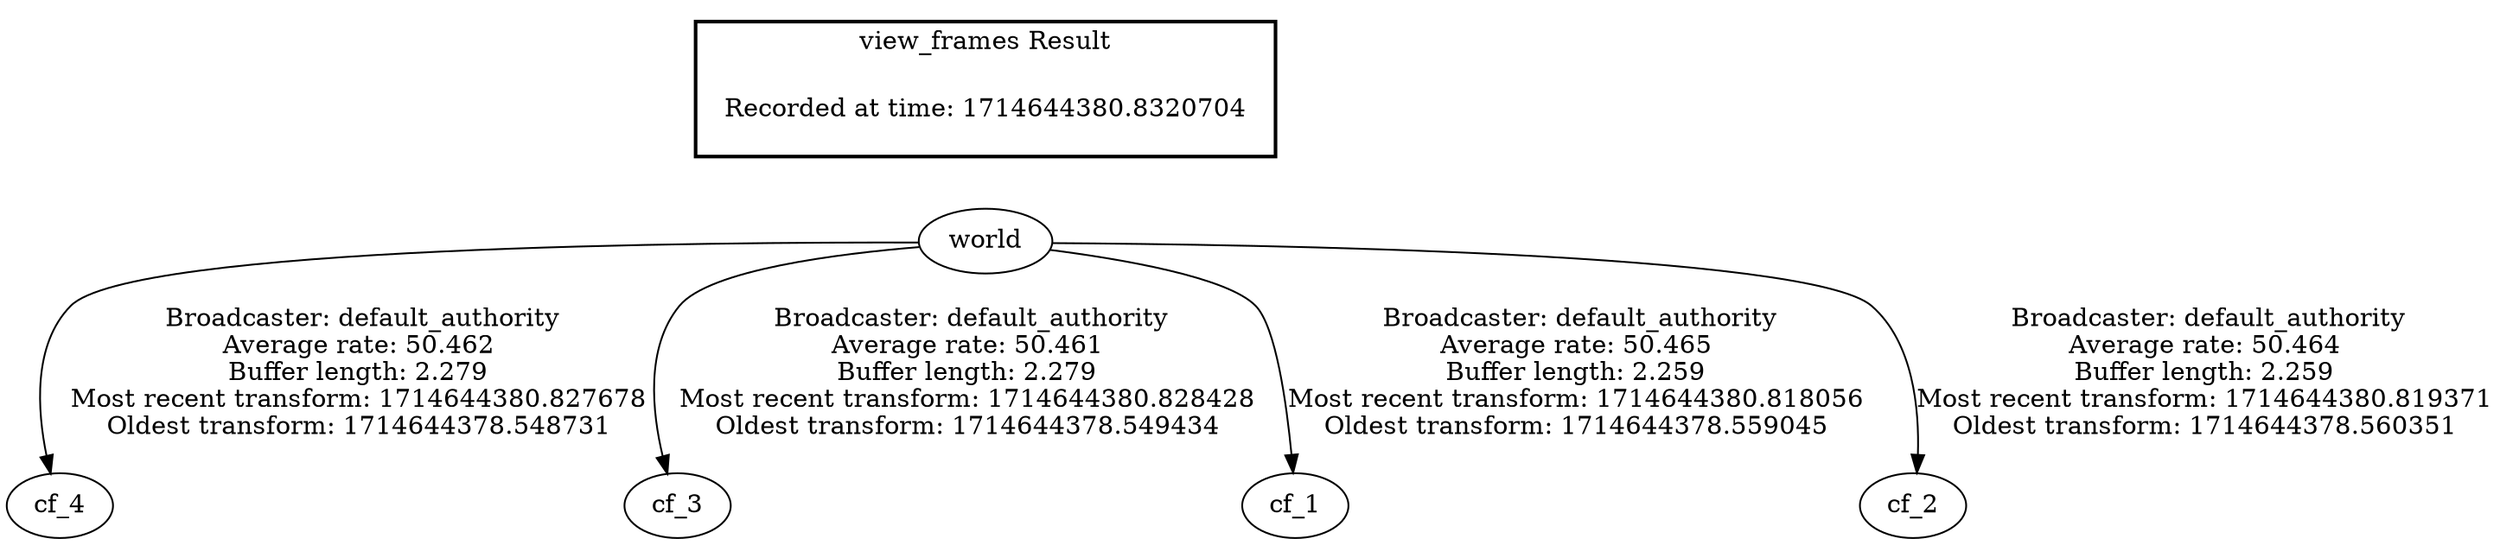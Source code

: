 digraph G {
"world" -> "cf_4"[label=" Broadcaster: default_authority\nAverage rate: 50.462\nBuffer length: 2.279\nMost recent transform: 1714644380.827678\nOldest transform: 1714644378.548731\n"];
"world" -> "cf_3"[label=" Broadcaster: default_authority\nAverage rate: 50.461\nBuffer length: 2.279\nMost recent transform: 1714644380.828428\nOldest transform: 1714644378.549434\n"];
"world" -> "cf_1"[label=" Broadcaster: default_authority\nAverage rate: 50.465\nBuffer length: 2.259\nMost recent transform: 1714644380.818056\nOldest transform: 1714644378.559045\n"];
"world" -> "cf_2"[label=" Broadcaster: default_authority\nAverage rate: 50.464\nBuffer length: 2.259\nMost recent transform: 1714644380.819371\nOldest transform: 1714644378.560351\n"];
edge [style=invis];
 subgraph cluster_legend { style=bold; color=black; label ="view_frames Result";
"Recorded at time: 1714644380.8320704"[ shape=plaintext ] ;
}->"world";
}